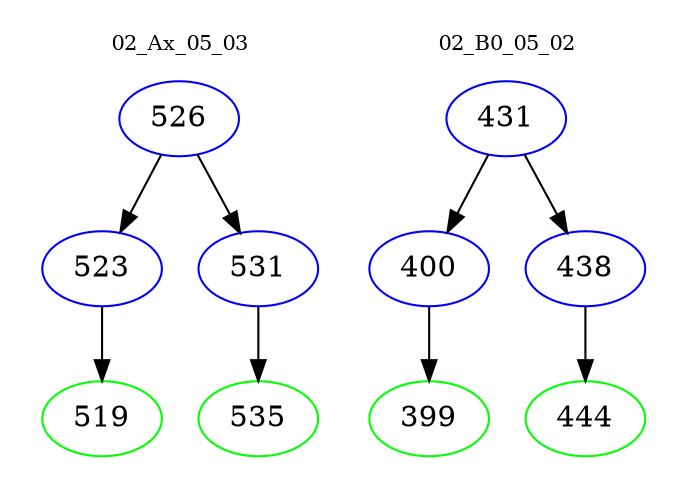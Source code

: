 digraph{
subgraph cluster_0 {
color = white
label = "02_Ax_05_03";
fontsize=10;
T0_526 [label="526", color="blue"]
T0_526 -> T0_523 [color="black"]
T0_523 [label="523", color="blue"]
T0_523 -> T0_519 [color="black"]
T0_519 [label="519", color="green"]
T0_526 -> T0_531 [color="black"]
T0_531 [label="531", color="blue"]
T0_531 -> T0_535 [color="black"]
T0_535 [label="535", color="green"]
}
subgraph cluster_1 {
color = white
label = "02_B0_05_02";
fontsize=10;
T1_431 [label="431", color="blue"]
T1_431 -> T1_400 [color="black"]
T1_400 [label="400", color="blue"]
T1_400 -> T1_399 [color="black"]
T1_399 [label="399", color="green"]
T1_431 -> T1_438 [color="black"]
T1_438 [label="438", color="blue"]
T1_438 -> T1_444 [color="black"]
T1_444 [label="444", color="green"]
}
}
